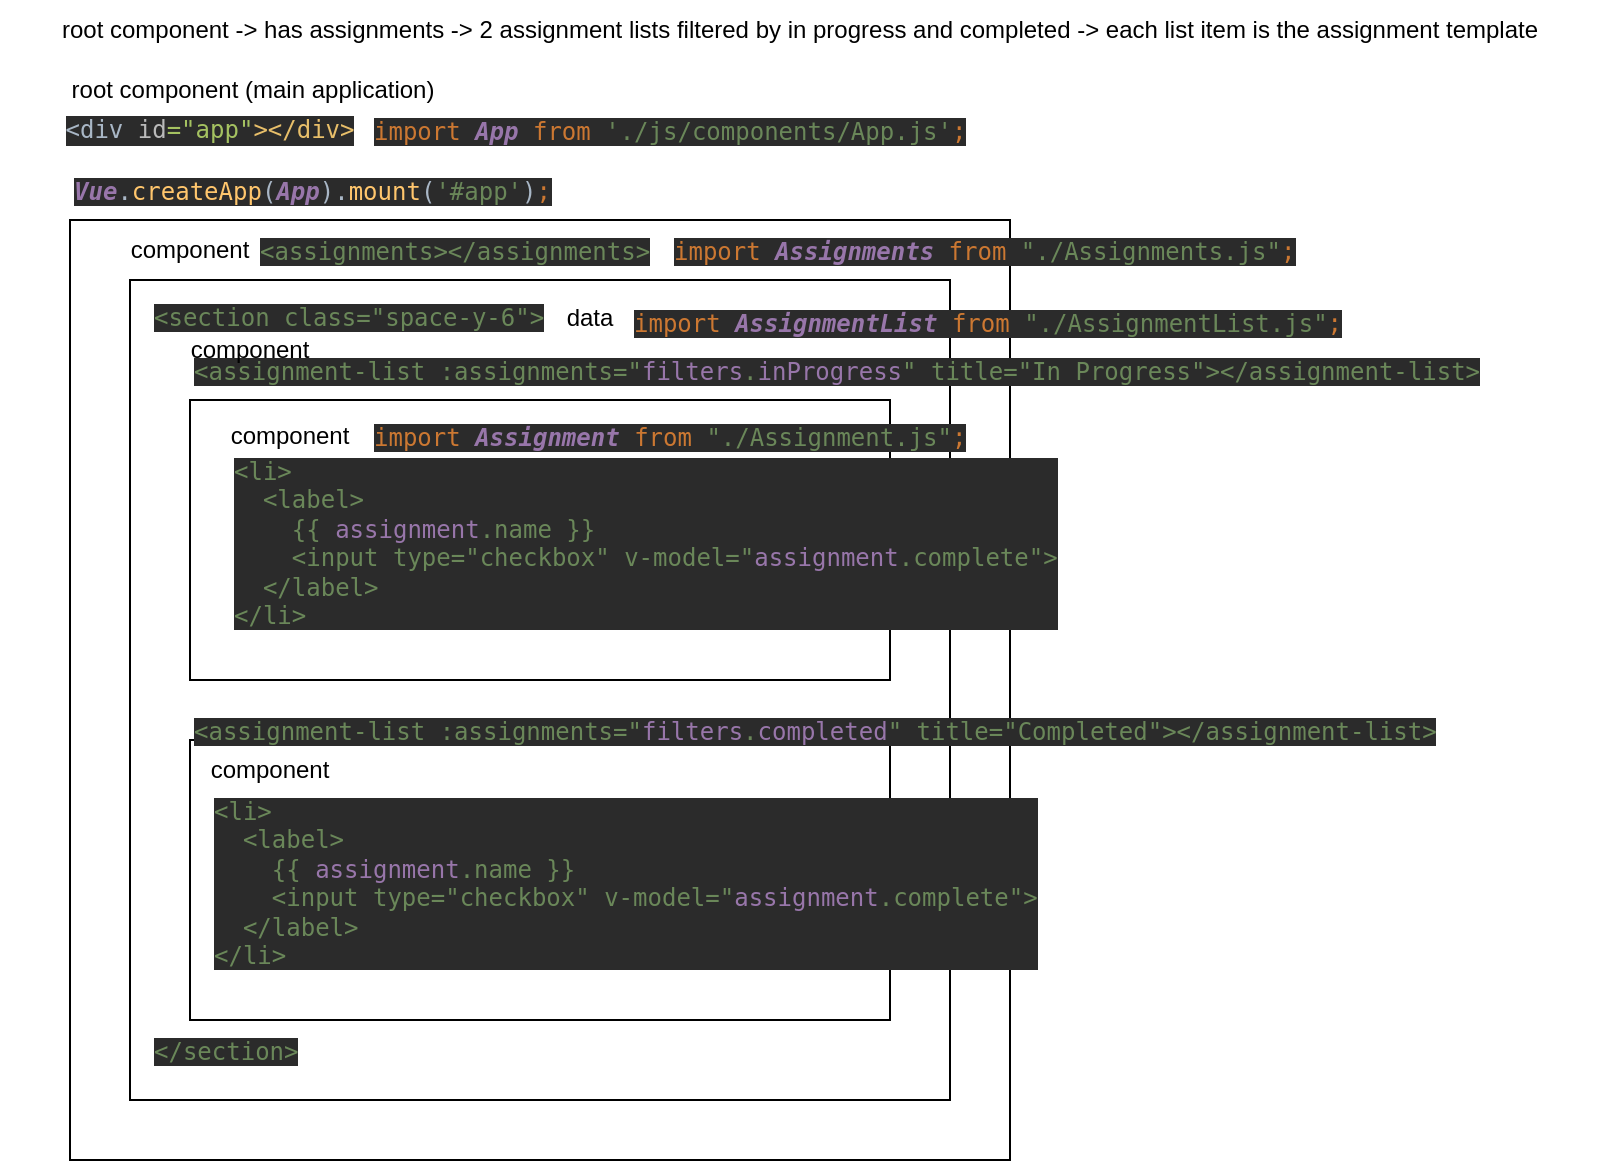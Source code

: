 <mxfile version="22.0.2" type="device">
  <diagram name="Page-1" id="jshB0SxpOwE5GcalK5Kc">
    <mxGraphModel dx="1276" dy="1714" grid="1" gridSize="10" guides="1" tooltips="1" connect="1" arrows="1" fold="1" page="1" pageScale="1" pageWidth="850" pageHeight="1100" math="0" shadow="0">
      <root>
        <mxCell id="0" />
        <mxCell id="1" parent="0" />
        <mxCell id="USpqQVj8X_GY0p95yLRJ-1" value="" style="whiteSpace=wrap;html=1;aspect=fixed;" parent="1" vertex="1">
          <mxGeometry x="170" y="100" width="470" height="470" as="geometry" />
        </mxCell>
        <mxCell id="USpqQVj8X_GY0p95yLRJ-2" value="&lt;div style=&quot;background-color:#2b2b2b;color:#a9b7c6&quot;&gt;&lt;pre style=&quot;font-family:&#39;JetBrains Mono&#39;,monospace;font-size:9,8pt;&quot;&gt;&amp;lt;div &lt;span style=&quot;color:#bababa;&quot;&gt;id&lt;/span&gt;&lt;span style=&quot;color:#a5c261;&quot;&gt;=&quot;app&quot;&lt;/span&gt;&lt;span style=&quot;color:#e8bf6a;&quot;&gt;&amp;gt;&amp;lt;/div&amp;gt;&lt;/span&gt;&lt;/pre&gt;&lt;/div&gt;" style="text;html=1;strokeColor=none;fillColor=none;align=center;verticalAlign=middle;whiteSpace=wrap;rounded=0;" parent="1" vertex="1">
          <mxGeometry x="210" y="40" width="60" height="30" as="geometry" />
        </mxCell>
        <mxCell id="USpqQVj8X_GY0p95yLRJ-3" value="&lt;div style=&quot;background-color:#2b2b2b;color:#a9b7c6&quot;&gt;&lt;pre style=&quot;font-family:&#39;JetBrains Mono&#39;,monospace;font-size:9,8pt;&quot;&gt;&lt;span style=&quot;color:#cc7832;&quot;&gt;import &lt;/span&gt;&lt;span style=&quot;color:#9876aa;font-weight:bold;font-style:italic;&quot;&gt;App &lt;/span&gt;&lt;span style=&quot;color:#cc7832;&quot;&gt;from &lt;/span&gt;&lt;span style=&quot;color:#6a8759;&quot;&gt;&#39;./js/components/App.js&#39;&lt;/span&gt;&lt;span style=&quot;color:#cc7832;&quot;&gt;;&lt;/span&gt;&lt;/pre&gt;&lt;/div&gt;" style="text;whiteSpace=wrap;html=1;" parent="1" vertex="1">
          <mxGeometry x="320" y="30" width="330" height="60" as="geometry" />
        </mxCell>
        <mxCell id="USpqQVj8X_GY0p95yLRJ-4" value="&lt;div style=&quot;background-color:#2b2b2b;color:#a9b7c6&quot;&gt;&lt;pre style=&quot;font-family:&#39;JetBrains Mono&#39;,monospace;font-size:9,8pt;&quot;&gt;&lt;span style=&quot;color:#9876aa;font-weight:bold;font-style:italic;&quot;&gt;Vue&lt;/span&gt;.&lt;span style=&quot;color:#ffc66d;&quot;&gt;createApp&lt;/span&gt;(&lt;span style=&quot;color:#9876aa;font-weight:bold;font-style:italic;&quot;&gt;App&lt;/span&gt;).&lt;span style=&quot;color:#ffc66d;&quot;&gt;mount&lt;/span&gt;(&lt;span style=&quot;color:#6a8759;&quot;&gt;&#39;#app&#39;&lt;/span&gt;)&lt;span style=&quot;color:#cc7832;&quot;&gt;;&lt;/span&gt;&lt;/pre&gt;&lt;/div&gt;" style="text;whiteSpace=wrap;html=1;" parent="1" vertex="1">
          <mxGeometry x="170" y="60" width="270" height="60" as="geometry" />
        </mxCell>
        <mxCell id="USpqQVj8X_GY0p95yLRJ-5" value="" style="whiteSpace=wrap;html=1;aspect=fixed;" parent="1" vertex="1">
          <mxGeometry x="200" y="130" width="410" height="410" as="geometry" />
        </mxCell>
        <mxCell id="USpqQVj8X_GY0p95yLRJ-6" value="&lt;div style=&quot;background-color:#2b2b2b;color:#a9b7c6&quot;&gt;&lt;pre style=&quot;font-family:&#39;JetBrains Mono&#39;,monospace;font-size:9,8pt;&quot;&gt;&lt;span style=&quot;color:#6a8759;&quot;&gt;&amp;lt;assignments&amp;gt;&amp;lt;/assignments&amp;gt;&lt;/span&gt;&lt;/pre&gt;&lt;/div&gt;" style="text;whiteSpace=wrap;html=1;" parent="1" vertex="1">
          <mxGeometry x="263" y="90" width="230" height="60" as="geometry" />
        </mxCell>
        <mxCell id="USpqQVj8X_GY0p95yLRJ-7" value="component" style="text;html=1;strokeColor=none;fillColor=none;align=center;verticalAlign=middle;whiteSpace=wrap;rounded=0;" parent="1" vertex="1">
          <mxGeometry x="200" y="100" width="60" height="30" as="geometry" />
        </mxCell>
        <mxCell id="USpqQVj8X_GY0p95yLRJ-8" value="&lt;div style=&quot;background-color:#2b2b2b;color:#a9b7c6&quot;&gt;&lt;pre style=&quot;font-family:&#39;JetBrains Mono&#39;,monospace;font-size:9,8pt;&quot;&gt;&lt;span style=&quot;color:#cc7832;&quot;&gt;import &lt;/span&gt;&lt;span style=&quot;color:#9876aa;font-weight:bold;font-style:italic;&quot;&gt;Assignments &lt;/span&gt;&lt;span style=&quot;color:#cc7832;&quot;&gt;from &lt;/span&gt;&lt;span style=&quot;color:#6a8759;&quot;&gt;&quot;./Assignments.js&quot;&lt;/span&gt;&lt;span style=&quot;color:#cc7832;&quot;&gt;;&lt;/span&gt;&lt;/pre&gt;&lt;/div&gt;" style="text;whiteSpace=wrap;html=1;" parent="1" vertex="1">
          <mxGeometry x="470" y="90" width="340" height="60" as="geometry" />
        </mxCell>
        <mxCell id="USpqQVj8X_GY0p95yLRJ-9" value="" style="rounded=0;whiteSpace=wrap;html=1;" parent="1" vertex="1">
          <mxGeometry x="230" y="190" width="350" height="140" as="geometry" />
        </mxCell>
        <mxCell id="USpqQVj8X_GY0p95yLRJ-10" value="" style="rounded=0;whiteSpace=wrap;html=1;" parent="1" vertex="1">
          <mxGeometry x="230" y="360" width="350" height="140" as="geometry" />
        </mxCell>
        <mxCell id="USpqQVj8X_GY0p95yLRJ-11" value="&lt;div style=&quot;background-color:#2b2b2b;color:#a9b7c6&quot;&gt;&lt;pre style=&quot;font-family:&#39;JetBrains Mono&#39;,monospace;font-size:9,8pt;&quot;&gt;&lt;span style=&quot;color:#6a8759;&quot;&gt;&amp;lt;assignment-list :assignments=&quot;&lt;/span&gt;&lt;span style=&quot;color:#9876aa;&quot;&gt;filters&lt;/span&gt;&lt;span style=&quot;color:#6a8759;&quot;&gt;.&lt;/span&gt;&lt;span style=&quot;color:#9876aa;&quot;&gt;inProgress&lt;/span&gt;&lt;span style=&quot;color:#6a8759;&quot;&gt;&quot; title=&quot;In Progress&quot;&amp;gt;&amp;lt;/assignment-list&amp;gt;&lt;/span&gt;&lt;/pre&gt;&lt;/div&gt;" style="text;whiteSpace=wrap;html=1;" parent="1" vertex="1">
          <mxGeometry x="230" y="150" width="560" height="60" as="geometry" />
        </mxCell>
        <mxCell id="USpqQVj8X_GY0p95yLRJ-12" value="&lt;div style=&quot;background-color:#2b2b2b;color:#a9b7c6&quot;&gt;&lt;pre style=&quot;font-family:&#39;JetBrains Mono&#39;,monospace;font-size:9,8pt;&quot;&gt;&lt;span style=&quot;color:#6a8759;&quot;&gt;&amp;lt;assignment-list :assignments=&quot;&lt;/span&gt;&lt;span style=&quot;color:#9876aa;&quot;&gt;filters&lt;/span&gt;&lt;span style=&quot;color:#6a8759;&quot;&gt;.&lt;/span&gt;&lt;span style=&quot;color:#9876aa;&quot;&gt;completed&lt;/span&gt;&lt;span style=&quot;color:#6a8759;&quot;&gt;&quot; title=&quot;Completed&quot;&amp;gt;&amp;lt;/assignment-list&amp;gt;&lt;/span&gt;&lt;/pre&gt;&lt;/div&gt;" style="text;whiteSpace=wrap;html=1;" parent="1" vertex="1">
          <mxGeometry x="230" y="330" width="560" height="60" as="geometry" />
        </mxCell>
        <mxCell id="USpqQVj8X_GY0p95yLRJ-13" value="&lt;div style=&quot;background-color:#2b2b2b;color:#a9b7c6&quot;&gt;&lt;pre style=&quot;font-family:&#39;JetBrains Mono&#39;,monospace;font-size:9,8pt;&quot;&gt;&lt;span style=&quot;color:#6a8759;&quot;&gt;&amp;lt;section class=&quot;space-y-6&quot;&amp;gt;&lt;/span&gt;&lt;/pre&gt;&lt;/div&gt;" style="text;whiteSpace=wrap;html=1;" parent="1" vertex="1">
          <mxGeometry x="210" y="123" width="230" height="60" as="geometry" />
        </mxCell>
        <mxCell id="USpqQVj8X_GY0p95yLRJ-14" value="&lt;div style=&quot;background-color:#2b2b2b;color:#a9b7c6&quot;&gt;&lt;pre style=&quot;font-family:&#39;JetBrains Mono&#39;,monospace;font-size:9,8pt;&quot;&gt;&lt;span style=&quot;color:#6a8759;&quot;&gt;&amp;lt;/section&amp;gt;&lt;/span&gt;&lt;/pre&gt;&lt;/div&gt;" style="text;whiteSpace=wrap;html=1;" parent="1" vertex="1">
          <mxGeometry x="210" y="490" width="110" height="60" as="geometry" />
        </mxCell>
        <mxCell id="Y09Wxu4v8xvw3yQVzWaf-1" value="component" style="text;html=1;strokeColor=none;fillColor=none;align=center;verticalAlign=middle;whiteSpace=wrap;rounded=0;" vertex="1" parent="1">
          <mxGeometry x="230" y="150" width="60" height="30" as="geometry" />
        </mxCell>
        <mxCell id="Y09Wxu4v8xvw3yQVzWaf-2" value="component" style="text;html=1;strokeColor=none;fillColor=none;align=center;verticalAlign=middle;whiteSpace=wrap;rounded=0;" vertex="1" parent="1">
          <mxGeometry x="240" y="360" width="60" height="30" as="geometry" />
        </mxCell>
        <mxCell id="Y09Wxu4v8xvw3yQVzWaf-3" value="data" style="text;html=1;strokeColor=none;fillColor=none;align=center;verticalAlign=middle;whiteSpace=wrap;rounded=0;" vertex="1" parent="1">
          <mxGeometry x="400" y="134" width="60" height="30" as="geometry" />
        </mxCell>
        <mxCell id="Y09Wxu4v8xvw3yQVzWaf-4" value="&lt;div style=&quot;background-color:#2b2b2b;color:#a9b7c6&quot;&gt;&lt;pre style=&quot;font-family:&#39;JetBrains Mono&#39;,monospace;font-size:9,8pt;&quot;&gt;&lt;span style=&quot;color:#6a8759;&quot;&gt;&amp;lt;li&amp;gt;&lt;br&gt;&lt;/span&gt;&lt;span style=&quot;color:#6a8759;&quot;&gt;  &amp;lt;label&amp;gt;&lt;br&gt;&lt;/span&gt;&lt;span style=&quot;color:#6a8759;&quot;&gt;    {{ &lt;/span&gt;&lt;span style=&quot;color:#9876aa;&quot;&gt;assignment&lt;/span&gt;&lt;span style=&quot;color:#6a8759;&quot;&gt;.name }}&lt;br&gt;&lt;/span&gt;&lt;span style=&quot;color:#6a8759;&quot;&gt;    &amp;lt;input type=&quot;checkbox&quot; v-model=&quot;&lt;/span&gt;&lt;span style=&quot;color:#9876aa;&quot;&gt;assignment&lt;/span&gt;&lt;span style=&quot;color:#6a8759;&quot;&gt;.complete&quot;&amp;gt;&lt;br&gt;&lt;/span&gt;&lt;span style=&quot;color:#6a8759;&quot;&gt;  &amp;lt;/label&amp;gt;&lt;br&gt;&lt;/span&gt;&lt;span style=&quot;color:#6a8759;&quot;&gt;&amp;lt;/li&amp;gt;&lt;/span&gt;&lt;/pre&gt;&lt;/div&gt;" style="text;whiteSpace=wrap;html=1;" vertex="1" parent="1">
          <mxGeometry x="250" y="200" width="440" height="130" as="geometry" />
        </mxCell>
        <mxCell id="Y09Wxu4v8xvw3yQVzWaf-5" value="&lt;div style=&quot;background-color:#2b2b2b;color:#a9b7c6&quot;&gt;&lt;pre style=&quot;font-family:&#39;JetBrains Mono&#39;,monospace;font-size:9,8pt;&quot;&gt;&lt;span style=&quot;color:#6a8759;&quot;&gt;&amp;lt;li&amp;gt;&lt;br&gt;&lt;/span&gt;&lt;span style=&quot;color:#6a8759;&quot;&gt;  &amp;lt;label&amp;gt;&lt;br&gt;&lt;/span&gt;&lt;span style=&quot;color:#6a8759;&quot;&gt;    {{ &lt;/span&gt;&lt;span style=&quot;color:#9876aa;&quot;&gt;assignment&lt;/span&gt;&lt;span style=&quot;color:#6a8759;&quot;&gt;.name }}&lt;br&gt;&lt;/span&gt;&lt;span style=&quot;color:#6a8759;&quot;&gt;    &amp;lt;input type=&quot;checkbox&quot; v-model=&quot;&lt;/span&gt;&lt;span style=&quot;color:#9876aa;&quot;&gt;assignment&lt;/span&gt;&lt;span style=&quot;color:#6a8759;&quot;&gt;.complete&quot;&amp;gt;&lt;br&gt;&lt;/span&gt;&lt;span style=&quot;color:#6a8759;&quot;&gt;  &amp;lt;/label&amp;gt;&lt;br&gt;&lt;/span&gt;&lt;span style=&quot;color:#6a8759;&quot;&gt;&amp;lt;/li&amp;gt;&lt;/span&gt;&lt;/pre&gt;&lt;/div&gt;" style="text;whiteSpace=wrap;html=1;" vertex="1" parent="1">
          <mxGeometry x="240" y="370" width="440" height="130" as="geometry" />
        </mxCell>
        <mxCell id="Y09Wxu4v8xvw3yQVzWaf-6" value="&lt;div style=&quot;background-color:#2b2b2b;color:#a9b7c6&quot;&gt;&lt;pre style=&quot;font-family:&#39;JetBrains Mono&#39;,monospace;font-size:9,8pt;&quot;&gt;&lt;span style=&quot;color:#cc7832;&quot;&gt;import &lt;/span&gt;&lt;span style=&quot;color:#9876aa;font-weight:bold;font-style:italic;&quot;&gt;AssignmentList &lt;/span&gt;&lt;span style=&quot;color:#cc7832;&quot;&gt;from &lt;/span&gt;&lt;span style=&quot;color:#6a8759;&quot;&gt;&quot;./AssignmentList.js&quot;&lt;/span&gt;&lt;span style=&quot;color:#cc7832;&quot;&gt;;&lt;/span&gt;&lt;/pre&gt;&lt;/div&gt;" style="text;whiteSpace=wrap;html=1;" vertex="1" parent="1">
          <mxGeometry x="450" y="126" width="390" height="60" as="geometry" />
        </mxCell>
        <mxCell id="Y09Wxu4v8xvw3yQVzWaf-8" value="&lt;div style=&quot;background-color:#2b2b2b;color:#a9b7c6&quot;&gt;&lt;pre style=&quot;font-family:&#39;JetBrains Mono&#39;,monospace;font-size:9,8pt;&quot;&gt;&lt;span style=&quot;color:#cc7832;&quot;&gt;import &lt;/span&gt;&lt;span style=&quot;color:#9876aa;font-weight:bold;font-style:italic;&quot;&gt;Assignment &lt;/span&gt;&lt;span style=&quot;color:#cc7832;&quot;&gt;from &lt;/span&gt;&lt;span style=&quot;color:#6a8759;&quot;&gt;&quot;./Assignment.js&quot;&lt;/span&gt;&lt;span style=&quot;color:#cc7832;&quot;&gt;;&lt;/span&gt;&lt;/pre&gt;&lt;/div&gt;" style="text;whiteSpace=wrap;html=1;" vertex="1" parent="1">
          <mxGeometry x="320" y="183" width="330" height="60" as="geometry" />
        </mxCell>
        <mxCell id="Y09Wxu4v8xvw3yQVzWaf-9" value="component" style="text;html=1;strokeColor=none;fillColor=none;align=center;verticalAlign=middle;whiteSpace=wrap;rounded=0;" vertex="1" parent="1">
          <mxGeometry x="250" y="193" width="60" height="30" as="geometry" />
        </mxCell>
        <mxCell id="Y09Wxu4v8xvw3yQVzWaf-10" value="root component (main application)" style="text;html=1;strokeColor=none;fillColor=none;align=center;verticalAlign=middle;whiteSpace=wrap;rounded=0;" vertex="1" parent="1">
          <mxGeometry x="153" y="20" width="217" height="30" as="geometry" />
        </mxCell>
        <mxCell id="Y09Wxu4v8xvw3yQVzWaf-11" value="root component -&amp;gt; has assignments -&amp;gt; 2 assignment lists filtered by in progress and completed -&amp;gt; each list item is the assignment template" style="text;html=1;strokeColor=none;fillColor=none;align=center;verticalAlign=middle;whiteSpace=wrap;rounded=0;" vertex="1" parent="1">
          <mxGeometry x="135" y="-10" width="800" height="30" as="geometry" />
        </mxCell>
      </root>
    </mxGraphModel>
  </diagram>
</mxfile>
